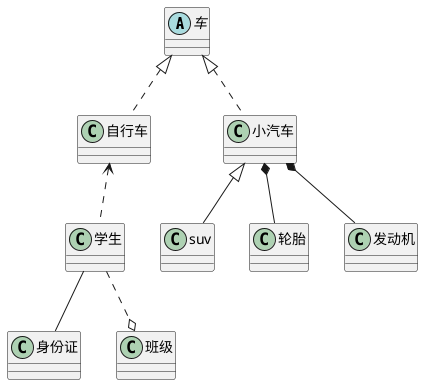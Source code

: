 @startuml

abstract class 车

车 <|.. 自行车

自行车 <.. 学生

学生  -- 身份证
学生 ..o 班级

车 <|.. 小汽车

小汽车  <|-- suv

小汽车 *-- 轮胎

小汽车 *-- 发动机

@enduml